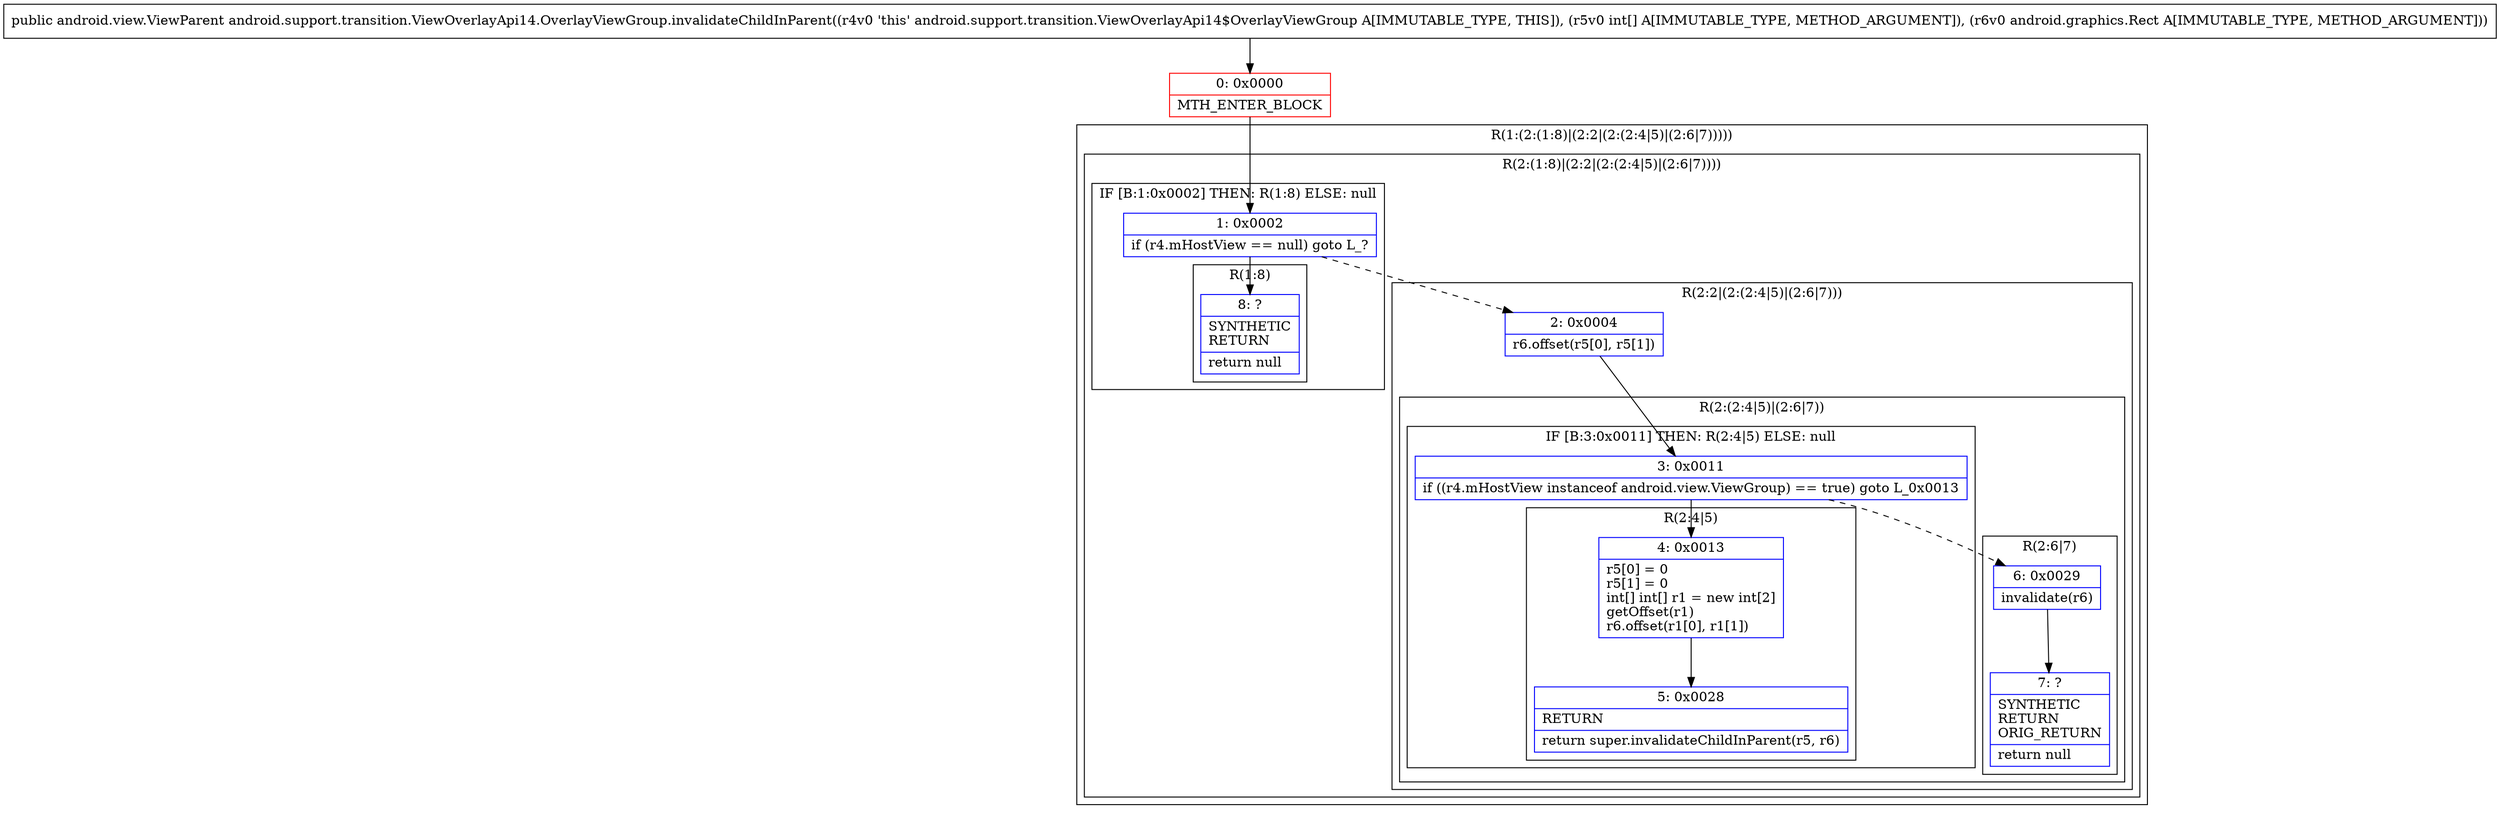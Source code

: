 digraph "CFG forandroid.support.transition.ViewOverlayApi14.OverlayViewGroup.invalidateChildInParent([ILandroid\/graphics\/Rect;)Landroid\/view\/ViewParent;" {
subgraph cluster_Region_1672894985 {
label = "R(1:(2:(1:8)|(2:2|(2:(2:4|5)|(2:6|7)))))";
node [shape=record,color=blue];
subgraph cluster_Region_1694211460 {
label = "R(2:(1:8)|(2:2|(2:(2:4|5)|(2:6|7))))";
node [shape=record,color=blue];
subgraph cluster_IfRegion_338533415 {
label = "IF [B:1:0x0002] THEN: R(1:8) ELSE: null";
node [shape=record,color=blue];
Node_1 [shape=record,label="{1\:\ 0x0002|if (r4.mHostView == null) goto L_?\l}"];
subgraph cluster_Region_1614358497 {
label = "R(1:8)";
node [shape=record,color=blue];
Node_8 [shape=record,label="{8\:\ ?|SYNTHETIC\lRETURN\l|return null\l}"];
}
}
subgraph cluster_Region_823021565 {
label = "R(2:2|(2:(2:4|5)|(2:6|7)))";
node [shape=record,color=blue];
Node_2 [shape=record,label="{2\:\ 0x0004|r6.offset(r5[0], r5[1])\l}"];
subgraph cluster_Region_153220069 {
label = "R(2:(2:4|5)|(2:6|7))";
node [shape=record,color=blue];
subgraph cluster_IfRegion_1897237058 {
label = "IF [B:3:0x0011] THEN: R(2:4|5) ELSE: null";
node [shape=record,color=blue];
Node_3 [shape=record,label="{3\:\ 0x0011|if ((r4.mHostView instanceof android.view.ViewGroup) == true) goto L_0x0013\l}"];
subgraph cluster_Region_463923875 {
label = "R(2:4|5)";
node [shape=record,color=blue];
Node_4 [shape=record,label="{4\:\ 0x0013|r5[0] = 0\lr5[1] = 0\lint[] int[] r1 = new int[2]\lgetOffset(r1)\lr6.offset(r1[0], r1[1])\l}"];
Node_5 [shape=record,label="{5\:\ 0x0028|RETURN\l|return super.invalidateChildInParent(r5, r6)\l}"];
}
}
subgraph cluster_Region_1480240558 {
label = "R(2:6|7)";
node [shape=record,color=blue];
Node_6 [shape=record,label="{6\:\ 0x0029|invalidate(r6)\l}"];
Node_7 [shape=record,label="{7\:\ ?|SYNTHETIC\lRETURN\lORIG_RETURN\l|return null\l}"];
}
}
}
}
}
Node_0 [shape=record,color=red,label="{0\:\ 0x0000|MTH_ENTER_BLOCK\l}"];
MethodNode[shape=record,label="{public android.view.ViewParent android.support.transition.ViewOverlayApi14.OverlayViewGroup.invalidateChildInParent((r4v0 'this' android.support.transition.ViewOverlayApi14$OverlayViewGroup A[IMMUTABLE_TYPE, THIS]), (r5v0 int[] A[IMMUTABLE_TYPE, METHOD_ARGUMENT]), (r6v0 android.graphics.Rect A[IMMUTABLE_TYPE, METHOD_ARGUMENT])) }"];
MethodNode -> Node_0;
Node_1 -> Node_2[style=dashed];
Node_1 -> Node_8;
Node_2 -> Node_3;
Node_3 -> Node_4;
Node_3 -> Node_6[style=dashed];
Node_4 -> Node_5;
Node_6 -> Node_7;
Node_0 -> Node_1;
}

